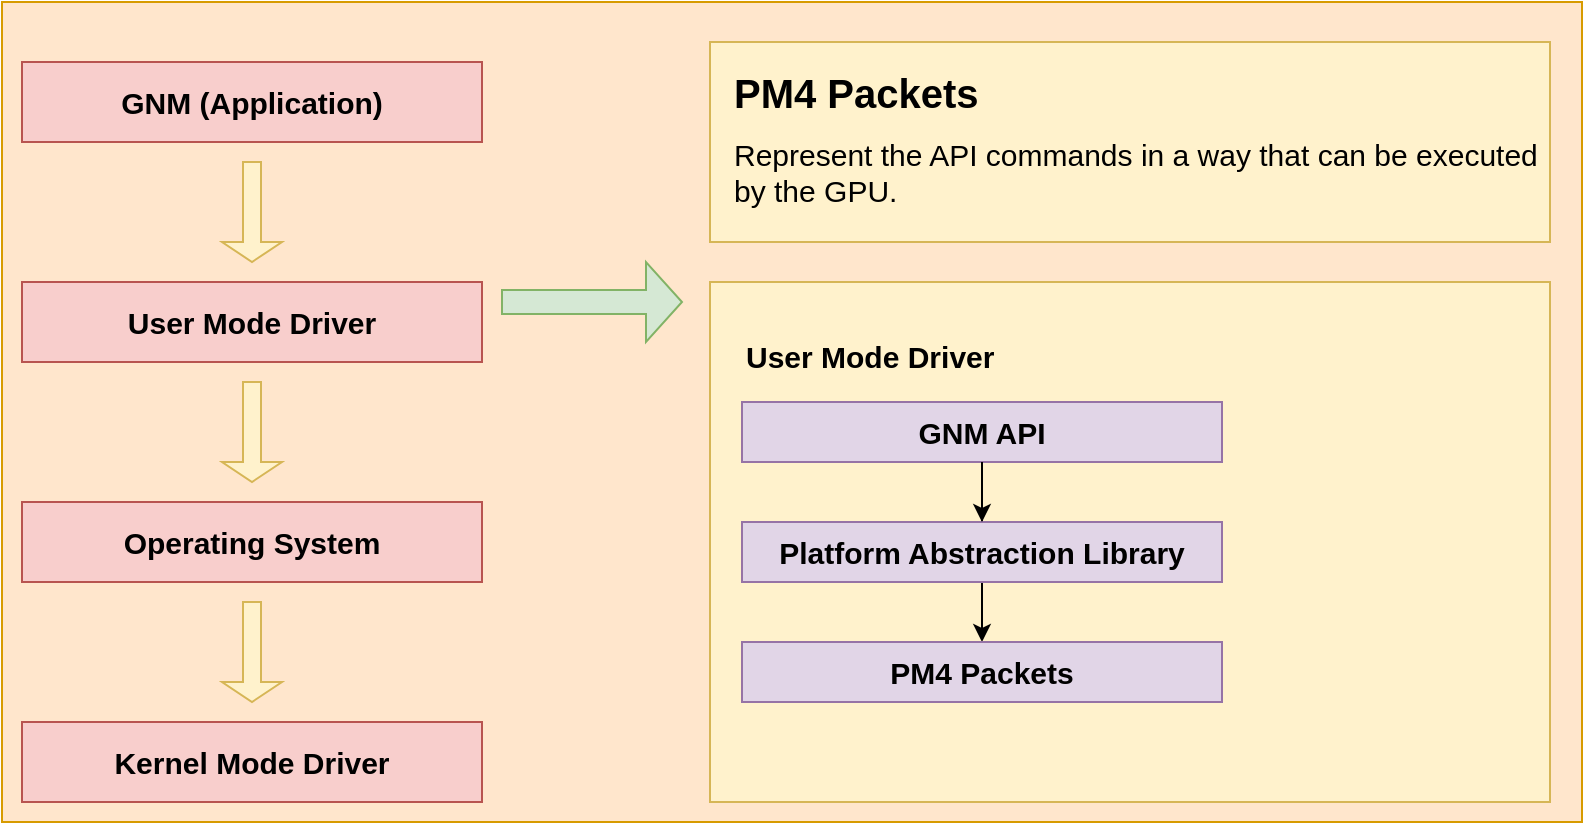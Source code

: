 <mxfile version="24.2.5" type="device">
  <diagram name="Page-1" id="0EtKFH_yeUswPPRqUbHq">
    <mxGraphModel dx="2074" dy="1205" grid="1" gridSize="10" guides="1" tooltips="1" connect="1" arrows="1" fold="1" page="1" pageScale="1" pageWidth="827" pageHeight="1169" math="0" shadow="0">
      <root>
        <mxCell id="0" />
        <mxCell id="1" parent="0" />
        <mxCell id="QSqcfk-7Tip9ZLl0hiTW-13" value="" style="rounded=0;whiteSpace=wrap;html=1;fillColor=#ffe6cc;strokeColor=#d79b00;" vertex="1" parent="1">
          <mxGeometry x="50" y="360" width="790" height="410" as="geometry" />
        </mxCell>
        <mxCell id="QSqcfk-7Tip9ZLl0hiTW-29" value="" style="rounded=0;whiteSpace=wrap;html=1;fillColor=#fff2cc;strokeColor=#d6b656;" vertex="1" parent="1">
          <mxGeometry x="404" y="500" width="420" height="260" as="geometry" />
        </mxCell>
        <mxCell id="QSqcfk-7Tip9ZLl0hiTW-18" value="" style="rounded=0;whiteSpace=wrap;html=1;fillColor=#fff2cc;strokeColor=#d6b656;" vertex="1" parent="1">
          <mxGeometry x="404" y="380" width="420" height="100" as="geometry" />
        </mxCell>
        <mxCell id="QSqcfk-7Tip9ZLl0hiTW-1" value="GNM (Application)" style="rounded=0;whiteSpace=wrap;html=1;fontSize=15;fontStyle=1;fillColor=#f8cecc;strokeColor=#b85450;" vertex="1" parent="1">
          <mxGeometry x="60" y="390" width="230" height="40" as="geometry" />
        </mxCell>
        <mxCell id="QSqcfk-7Tip9ZLl0hiTW-2" value="User Mode Driver" style="rounded=0;whiteSpace=wrap;html=1;fontSize=15;fontStyle=1;fillColor=#f8cecc;strokeColor=#b85450;" vertex="1" parent="1">
          <mxGeometry x="60" y="500" width="230" height="40" as="geometry" />
        </mxCell>
        <mxCell id="QSqcfk-7Tip9ZLl0hiTW-3" value="Operating System" style="rounded=0;whiteSpace=wrap;html=1;fontSize=15;fontStyle=1;fillColor=#f8cecc;strokeColor=#b85450;" vertex="1" parent="1">
          <mxGeometry x="60" y="610" width="230" height="40" as="geometry" />
        </mxCell>
        <mxCell id="QSqcfk-7Tip9ZLl0hiTW-4" value="Kernel Mode Driver" style="rounded=0;whiteSpace=wrap;html=1;fontSize=15;fontStyle=1;fillColor=#f8cecc;strokeColor=#b85450;" vertex="1" parent="1">
          <mxGeometry x="60" y="720" width="230" height="40" as="geometry" />
        </mxCell>
        <mxCell id="QSqcfk-7Tip9ZLl0hiTW-7" value="PM4 Packets" style="text;html=1;align=left;verticalAlign=middle;whiteSpace=wrap;rounded=0;fontStyle=1;fontSize=20;" vertex="1" parent="1">
          <mxGeometry x="414" y="390" width="286" height="30" as="geometry" />
        </mxCell>
        <mxCell id="QSqcfk-7Tip9ZLl0hiTW-8" value="Represent the API commands in a way that can be executed by the GPU." style="text;html=1;align=left;verticalAlign=middle;whiteSpace=wrap;rounded=0;fontStyle=0;fontSize=15;" vertex="1" parent="1">
          <mxGeometry x="414" y="430" width="406" height="30" as="geometry" />
        </mxCell>
        <mxCell id="QSqcfk-7Tip9ZLl0hiTW-14" value="" style="shape=singleArrow;direction=south;whiteSpace=wrap;html=1;fillColor=#fff2cc;strokeColor=#d6b656;" vertex="1" parent="1">
          <mxGeometry x="160" y="440" width="30" height="50" as="geometry" />
        </mxCell>
        <mxCell id="QSqcfk-7Tip9ZLl0hiTW-15" value="" style="shape=singleArrow;direction=south;whiteSpace=wrap;html=1;fillColor=#fff2cc;strokeColor=#d6b656;" vertex="1" parent="1">
          <mxGeometry x="160" y="550" width="30" height="50" as="geometry" />
        </mxCell>
        <mxCell id="QSqcfk-7Tip9ZLl0hiTW-17" value="" style="shape=singleArrow;direction=south;whiteSpace=wrap;html=1;fillColor=#fff2cc;strokeColor=#d6b656;" vertex="1" parent="1">
          <mxGeometry x="160" y="660" width="30" height="50" as="geometry" />
        </mxCell>
        <mxCell id="QSqcfk-7Tip9ZLl0hiTW-20" value="" style="shape=singleArrow;whiteSpace=wrap;html=1;fillColor=#d5e8d4;strokeColor=#82b366;" vertex="1" parent="1">
          <mxGeometry x="300" y="490" width="90" height="40" as="geometry" />
        </mxCell>
        <mxCell id="QSqcfk-7Tip9ZLl0hiTW-23" value="&lt;span style=&quot;font-size: 15px; text-align: center;&quot;&gt;User Mode Driver&lt;/span&gt;" style="text;html=1;align=left;verticalAlign=middle;whiteSpace=wrap;rounded=0;fontStyle=1;fontSize=20;" vertex="1" parent="1">
          <mxGeometry x="420" y="520" width="286" height="30" as="geometry" />
        </mxCell>
        <mxCell id="QSqcfk-7Tip9ZLl0hiTW-28" value="" style="edgeStyle=orthogonalEdgeStyle;rounded=0;orthogonalLoop=1;jettySize=auto;html=1;" edge="1" parent="1" source="QSqcfk-7Tip9ZLl0hiTW-24">
          <mxGeometry relative="1" as="geometry">
            <mxPoint x="540" y="680" as="targetPoint" />
          </mxGeometry>
        </mxCell>
        <mxCell id="QSqcfk-7Tip9ZLl0hiTW-24" value="GNM API" style="rounded=0;whiteSpace=wrap;html=1;fontSize=15;fontStyle=1;fillColor=#e1d5e7;strokeColor=#9673a6;" vertex="1" parent="1">
          <mxGeometry x="420" y="560" width="240" height="30" as="geometry" />
        </mxCell>
        <mxCell id="QSqcfk-7Tip9ZLl0hiTW-25" value="&lt;p data-pm-slice=&quot;1 1 []&quot; data-wt-guid=&quot;1e372940-47ef-4e5f-9685-29aee5626a91&quot; class=&quot;pb-2 min-w-[1px]&quot;&gt;Platform Abstraction Library&lt;/p&gt;" style="rounded=0;whiteSpace=wrap;html=1;fontSize=15;fontStyle=1;fillColor=#e1d5e7;strokeColor=#9673a6;" vertex="1" parent="1">
          <mxGeometry x="420" y="620" width="240" height="30" as="geometry" />
        </mxCell>
        <mxCell id="QSqcfk-7Tip9ZLl0hiTW-27" value="" style="endArrow=classic;html=1;rounded=0;exitX=0.5;exitY=1;exitDx=0;exitDy=0;" edge="1" parent="1" source="QSqcfk-7Tip9ZLl0hiTW-24" target="QSqcfk-7Tip9ZLl0hiTW-25">
          <mxGeometry width="50" height="50" relative="1" as="geometry">
            <mxPoint x="390" y="740" as="sourcePoint" />
            <mxPoint x="440" y="690" as="targetPoint" />
          </mxGeometry>
        </mxCell>
        <mxCell id="QSqcfk-7Tip9ZLl0hiTW-30" value="&lt;p data-pm-slice=&quot;1 1 []&quot; data-wt-guid=&quot;1e372940-47ef-4e5f-9685-29aee5626a91&quot; class=&quot;pb-2 min-w-[1px]&quot;&gt;PM4 Packets&lt;/p&gt;" style="rounded=0;whiteSpace=wrap;html=1;fontSize=15;fontStyle=1;fillColor=#e1d5e7;strokeColor=#9673a6;" vertex="1" parent="1">
          <mxGeometry x="420" y="680" width="240" height="30" as="geometry" />
        </mxCell>
      </root>
    </mxGraphModel>
  </diagram>
</mxfile>
